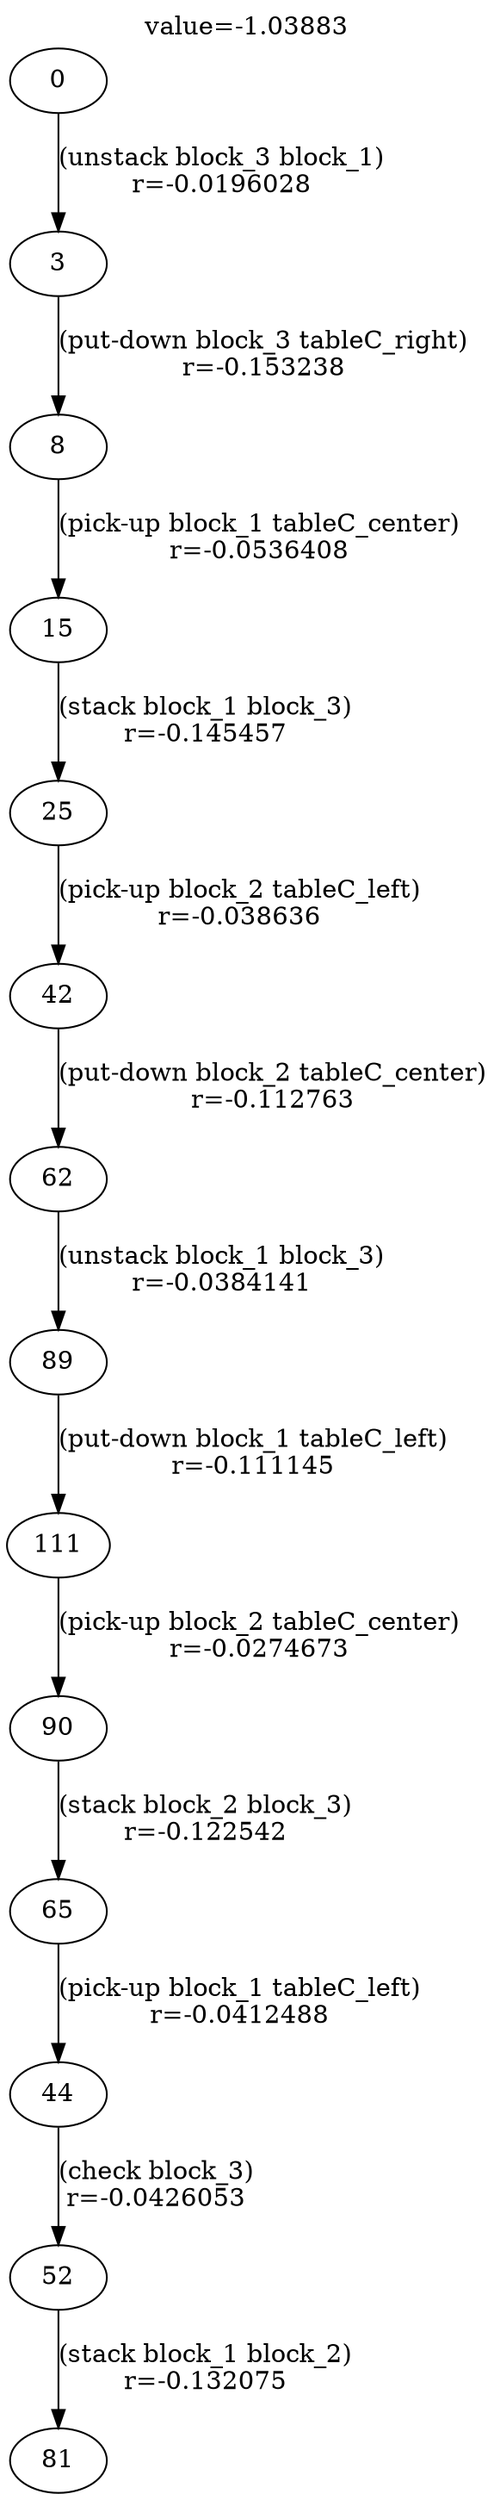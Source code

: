 digraph g{
label="value=-1.03883"
labelloc=top
0->3 [ label="(unstack block_3 block_1)
r=-0.0196028" ];
3->8 [ label="(put-down block_3 tableC_right)
r=-0.153238" ];
8->15 [ label="(pick-up block_1 tableC_center)
r=-0.0536408" ];
15->25 [ label="(stack block_1 block_3)
r=-0.145457" ];
25->42 [ label="(pick-up block_2 tableC_left)
r=-0.038636" ];
42->62 [ label="(put-down block_2 tableC_center)
r=-0.112763" ];
62->89 [ label="(unstack block_1 block_3)
r=-0.0384141" ];
89->111 [ label="(put-down block_1 tableC_left)
r=-0.111145" ];
111->90 [ label="(pick-up block_2 tableC_center)
r=-0.0274673" ];
90->65 [ label="(stack block_2 block_3)
r=-0.122542" ];
65->44 [ label="(pick-up block_1 tableC_left)
r=-0.0412488" ];
44->52 [ label="(check block_3)
r=-0.0426053" ];
52->81 [ label="(stack block_1 block_2)
r=-0.132075" ];
}
